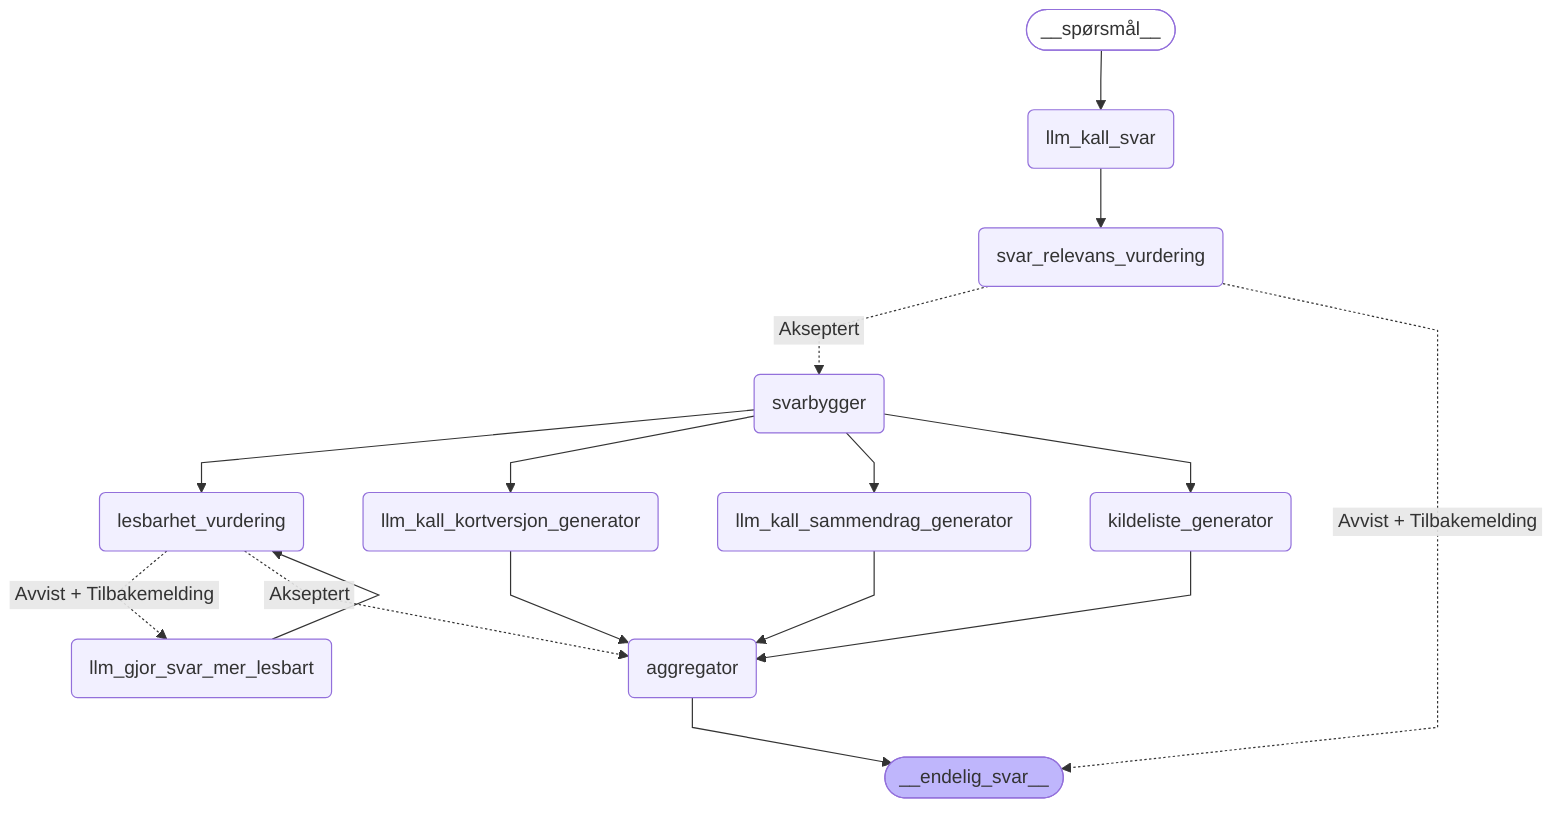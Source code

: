 ---
config:
  flowchart:
    curve: linear
---
graph TD;
	__spørsmål__([<p>__spørsmål__</p>]):::first
	llm_kall_svar(llm_kall_svar)
	svar_relevans_vurdering(svar_relevans_vurdering)
	svarbygger(svarbygger)
	lesbarhet_vurdering(lesbarhet_vurdering)
	llm_gjor_svar_mer_lesbart(llm_gjor_svar_mer_lesbart)
	llm_kall_kortversjon_generator(llm_kall_kortversjon_generator)
	llm_kall_sammendrag_generator(llm_kall_sammendrag_generator)
	kildeliste_generator(kildeliste_generator)
	aggregator(aggregator)
	__endelig_svar__([<p>__endelig_svar__</p>]):::last
	__spørsmål__ --> llm_kall_svar;
	aggregator --> __endelig_svar__;
	llm_kall_svar --> svar_relevans_vurdering;
	llm_kall_kortversjon_generator --> aggregator;
	llm_kall_sammendrag_generator --> aggregator;
	llm_gjor_svar_mer_lesbart --> lesbarhet_vurdering;
	kildeliste_generator --> aggregator;
	svarbygger --> lesbarhet_vurdering;
	svarbygger --> llm_kall_kortversjon_generator;
	svarbygger --> llm_kall_sammendrag_generator;
	svarbygger --> kildeliste_generator;
	svar_relevans_vurdering -. &nbsp;Akseptert&nbsp; .-> svarbygger;
	svar_relevans_vurdering -. &nbsp;Avvist + Tilbakemelding&nbsp; .-> __endelig_svar__;

	lesbarhet_vurdering -. &nbsp;Avvist + Tilbakemelding&nbsp; .-> llm_gjor_svar_mer_lesbart;
    	lesbarhet_vurdering -. &nbsp;Akseptert&nbsp; .-> aggregator;
	classDef default fill:#f2f0ff,line-height:1.2
	classDef first fill-opacity:0
	classDef last fill:#bfb6fc